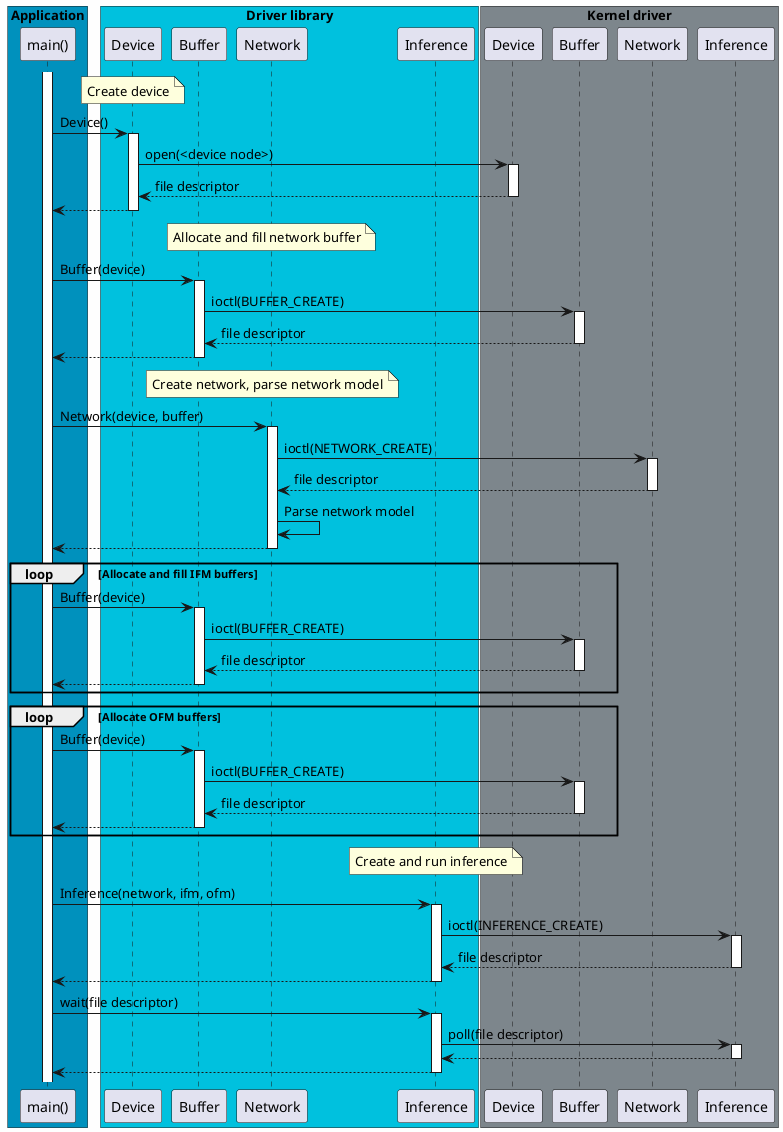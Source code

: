 @startuml

skinparam backgroundColor #FEFEFE

box "Application" #0091BD
participant "main()" as main
end box

box "Driver library" #00C1DE
participant "Device" as ddev
participant "Buffer" as dbuf
participant "Network" as dnet
participant "Inference" as dinf
end box

box "Kernel driver" #7D868C
participant "Device" as kdev
participant "Buffer" as kbuf
participant "Network" as knet
participant "Inference" as kinf
end box

note over ddev
    Create device
end note
activate main
main -> ddev++: Device()
    ddev -> kdev++: open(<device node>)
    return file descriptor
return

note over dnet
    Allocate and fill network buffer
end note

main -> dbuf++: Buffer(device)
    dbuf -> kbuf++: ioctl(BUFFER_CREATE)
    return file descriptor
return

note over dnet
    Create network, parse network model
end note

main -> dnet++: Network(device, buffer)
    dnet -> knet++: ioctl(NETWORK_CREATE)
    return file descriptor

    dnet -> dnet: Parse network model
return

loop Allocate and fill IFM buffers
    main -> dbuf++: Buffer(device)
        dbuf -> kbuf++: ioctl(BUFFER_CREATE)
        return file descriptor
    return
end loop

loop Allocate OFM buffers
    main -> dbuf++: Buffer(device)
        dbuf -> kbuf++: ioctl(BUFFER_CREATE)
        return file descriptor
    return
end loop

note over dinf
    Create and run inference
end note
main -> dinf++: Inference(network, ifm, ofm)
    dinf -> kinf++: ioctl(INFERENCE_CREATE)
    return file descriptor
return

main -> dinf++: wait(file descriptor)
    dinf -> kinf++: poll(file descriptor)
    return
return

@enduml
